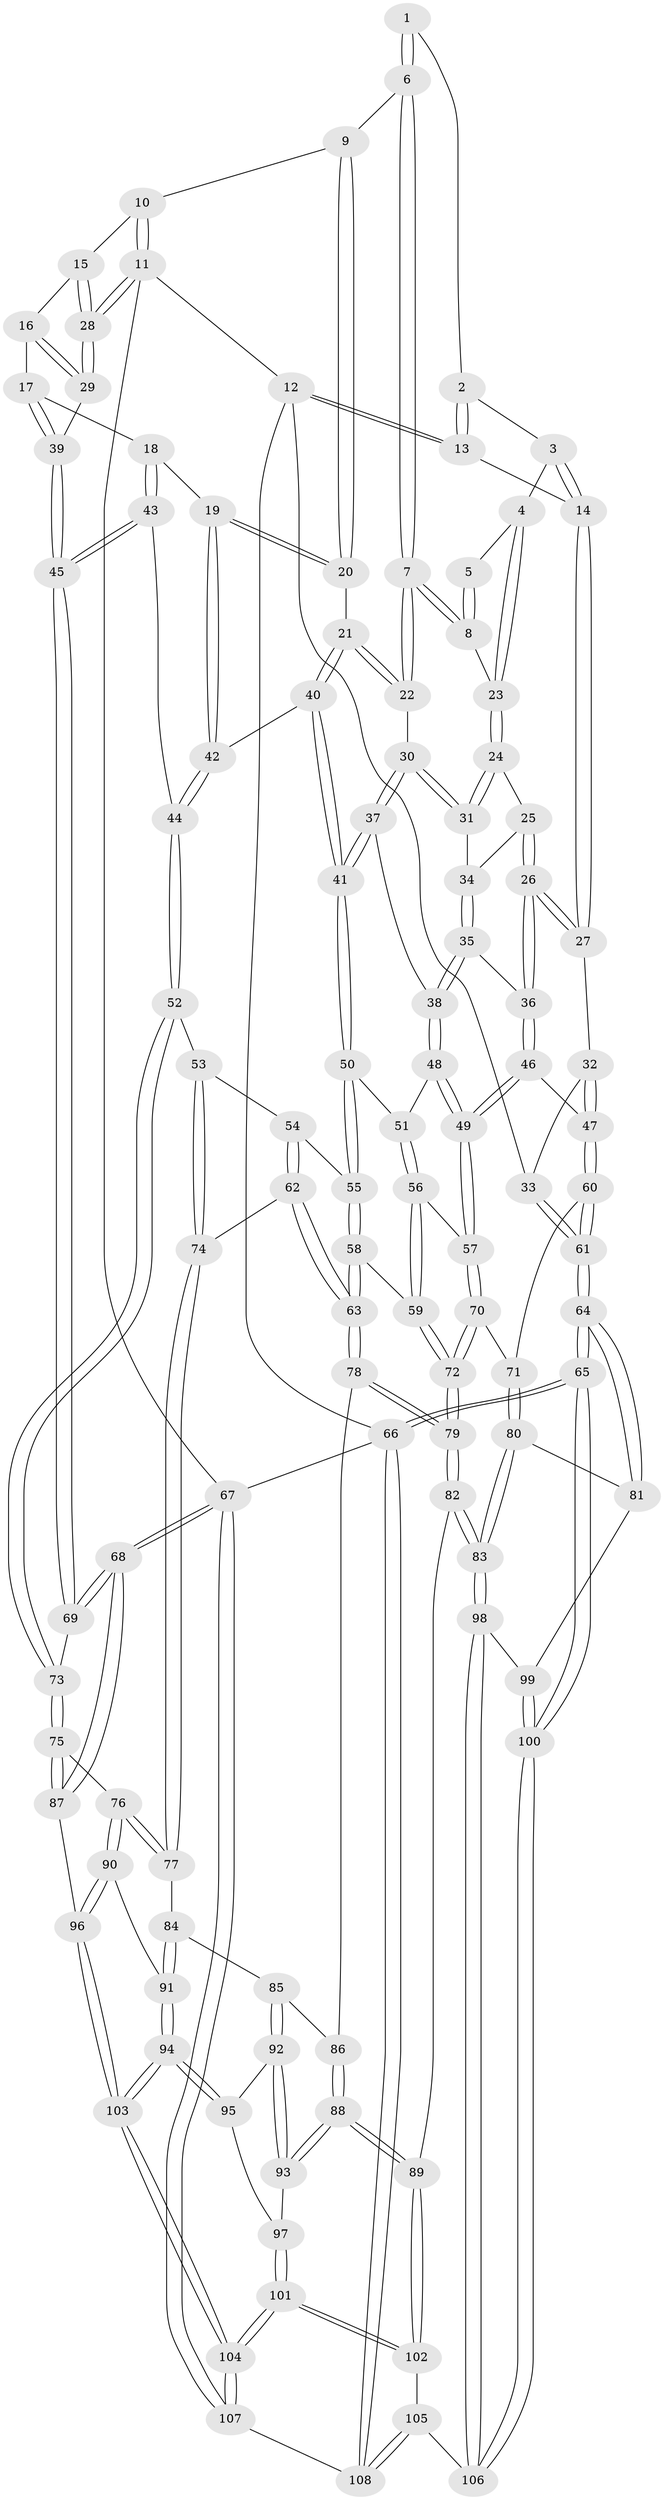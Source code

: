 // Generated by graph-tools (version 1.1) at 2025/27/03/09/25 03:27:07]
// undirected, 108 vertices, 267 edges
graph export_dot {
graph [start="1"]
  node [color=gray90,style=filled];
  1 [pos="+0.5179070590003951+0"];
  2 [pos="+0.4090996570605955+0"];
  3 [pos="+0.2899552043179238+0.1097317501116125"];
  4 [pos="+0.3275138444886436+0.13841587840032915"];
  5 [pos="+0.37482387238343345+0.10713755451234123"];
  6 [pos="+0.5597051631345306+0"];
  7 [pos="+0.4792415457169234+0.1823265859796252"];
  8 [pos="+0.3915304248129405+0.1645779422571219"];
  9 [pos="+0.581884390482441+0"];
  10 [pos="+0.6351893381788221+0"];
  11 [pos="+1+0"];
  12 [pos="+0+0"];
  13 [pos="+0+0"];
  14 [pos="+0.17940731396556775+0.1441183411136987"];
  15 [pos="+0.8235204112947012+0.10147080195512047"];
  16 [pos="+0.8321016408940292+0.12726475595980863"];
  17 [pos="+0.810138900004839+0.21810084134181407"];
  18 [pos="+0.7667680054106987+0.25643549759746354"];
  19 [pos="+0.7501118092210248+0.2536146764345045"];
  20 [pos="+0.6772564960991858+0.22782468528113464"];
  21 [pos="+0.6227561406639659+0.25948112406419865"];
  22 [pos="+0.4830486143943783+0.21981319716577175"];
  23 [pos="+0.3381941790100762+0.18241567563983246"];
  24 [pos="+0.33667369250043405+0.18641160376654256"];
  25 [pos="+0.29025385780197666+0.22679652254686827"];
  26 [pos="+0.20851895628967676+0.27328190215486076"];
  27 [pos="+0.20039586255672573+0.2690349476207979"];
  28 [pos="+1+0"];
  29 [pos="+1+0.118332936366345"];
  30 [pos="+0.45809131114027934+0.25497621193236414"];
  31 [pos="+0.40779800997033316+0.24464645479815433"];
  32 [pos="+0.13240985277956832+0.2971222365046825"];
  33 [pos="+0+0.08078845146306486"];
  34 [pos="+0.3765747922485628+0.25316674565911024"];
  35 [pos="+0.29297961274224754+0.3298043051181557"];
  36 [pos="+0.20928175798783602+0.2742273022574082"];
  37 [pos="+0.4463686440865451+0.34247265121445203"];
  38 [pos="+0.3078867347313011+0.34383860064715405"];
  39 [pos="+1+0.2866055929131558"];
  40 [pos="+0.5888024012083456+0.37116489456323254"];
  41 [pos="+0.4860661745646599+0.40711046835149894"];
  42 [pos="+0.649951798302003+0.4137492676660199"];
  43 [pos="+0.8107260269408175+0.3686655182508938"];
  44 [pos="+0.7333455134113366+0.5180311922217615"];
  45 [pos="+1+0.3939430557126284"];
  46 [pos="+0.20478845116039399+0.4830495648893219"];
  47 [pos="+0.03240794158718166+0.4725059252058379"];
  48 [pos="+0.3103227981085385+0.443513540014856"];
  49 [pos="+0.2637686540264349+0.5210066361241567"];
  50 [pos="+0.48411887743250137+0.41557854724643095"];
  51 [pos="+0.4194525568162642+0.4438844990288407"];
  52 [pos="+0.7334827447254523+0.5311915196089955"];
  53 [pos="+0.6802848552529811+0.5616289736524914"];
  54 [pos="+0.5409682140487194+0.48847334891208094"];
  55 [pos="+0.49209198297079126+0.4440771253310146"];
  56 [pos="+0.3536481399759068+0.5638825974164307"];
  57 [pos="+0.26910585987261304+0.5369285617313261"];
  58 [pos="+0.43435891852690234+0.6073062024987891"];
  59 [pos="+0.4091089476492532+0.6029185868755754"];
  60 [pos="+0+0.5300077359597867"];
  61 [pos="+0+0.5411157320075344"];
  62 [pos="+0.5032607375396423+0.6559930981086799"];
  63 [pos="+0.4950194330815083+0.6593213965144543"];
  64 [pos="+0+0.7997257320103606"];
  65 [pos="+0+1"];
  66 [pos="+0+1"];
  67 [pos="+1+1"];
  68 [pos="+1+1"];
  69 [pos="+1+0.5368464235624464"];
  70 [pos="+0.2433734765832128+0.585653149508406"];
  71 [pos="+0.1378780639042693+0.6539963778341635"];
  72 [pos="+0.3052523795185045+0.7181269068034929"];
  73 [pos="+0.8724322405876815+0.6179423320744482"];
  74 [pos="+0.6322222391401935+0.6224485410418411"];
  75 [pos="+0.8478913095292533+0.7173609566775276"];
  76 [pos="+0.7221666669455127+0.7777707046607881"];
  77 [pos="+0.6658621431634779+0.7382961266034667"];
  78 [pos="+0.4885592044009741+0.697673785943194"];
  79 [pos="+0.30041051851240574+0.7596782706407044"];
  80 [pos="+0.14819485281874556+0.7049796330491939"];
  81 [pos="+0+0.7962529990757445"];
  82 [pos="+0.2741661093563602+0.8118629416718953"];
  83 [pos="+0.20976542979344448+0.8192890098732124"];
  84 [pos="+0.6044571355270741+0.7788418757303941"];
  85 [pos="+0.5135693347806841+0.7678121266749297"];
  86 [pos="+0.49377440240495424+0.7285565597844752"];
  87 [pos="+0.942103310056598+0.9342291861998377"];
  88 [pos="+0.3404577362550538+0.8481221452495876"];
  89 [pos="+0.3196792423299135+0.8448701543700983"];
  90 [pos="+0.7167674209341578+0.8213383904203512"];
  91 [pos="+0.6230948689103624+0.8811104611488533"];
  92 [pos="+0.5107241606245512+0.797223697965754"];
  93 [pos="+0.38769451217297685+0.8697389473964415"];
  94 [pos="+0.5824096925136366+0.9472238000732756"];
  95 [pos="+0.5317817990132577+0.8684350569128296"];
  96 [pos="+0.775840337352003+0.9088590997340676"];
  97 [pos="+0.39800590633111615+0.8799331569000101"];
  98 [pos="+0.202799157283679+0.8264268946360548"];
  99 [pos="+0.11822674628971591+0.827388079214215"];
  100 [pos="+0+1"];
  101 [pos="+0.53683179456349+1"];
  102 [pos="+0.320814814235271+0.9391936725875649"];
  103 [pos="+0.5821658625971677+1"];
  104 [pos="+0.5532644628189621+1"];
  105 [pos="+0.24280355687901825+1"];
  106 [pos="+0.17969449494941214+0.9007626739611688"];
  107 [pos="+0.5532237227967728+1"];
  108 [pos="+0.24690343593130218+1"];
  1 -- 2;
  1 -- 6;
  1 -- 6;
  2 -- 3;
  2 -- 13;
  2 -- 13;
  3 -- 4;
  3 -- 14;
  3 -- 14;
  4 -- 5;
  4 -- 23;
  4 -- 23;
  5 -- 8;
  5 -- 8;
  6 -- 7;
  6 -- 7;
  6 -- 9;
  7 -- 8;
  7 -- 8;
  7 -- 22;
  7 -- 22;
  8 -- 23;
  9 -- 10;
  9 -- 20;
  9 -- 20;
  10 -- 11;
  10 -- 11;
  10 -- 15;
  11 -- 12;
  11 -- 28;
  11 -- 28;
  11 -- 67;
  12 -- 13;
  12 -- 13;
  12 -- 33;
  12 -- 66;
  13 -- 14;
  14 -- 27;
  14 -- 27;
  15 -- 16;
  15 -- 28;
  15 -- 28;
  16 -- 17;
  16 -- 29;
  16 -- 29;
  17 -- 18;
  17 -- 39;
  17 -- 39;
  18 -- 19;
  18 -- 43;
  18 -- 43;
  19 -- 20;
  19 -- 20;
  19 -- 42;
  19 -- 42;
  20 -- 21;
  21 -- 22;
  21 -- 22;
  21 -- 40;
  21 -- 40;
  22 -- 30;
  23 -- 24;
  23 -- 24;
  24 -- 25;
  24 -- 31;
  24 -- 31;
  25 -- 26;
  25 -- 26;
  25 -- 34;
  26 -- 27;
  26 -- 27;
  26 -- 36;
  26 -- 36;
  27 -- 32;
  28 -- 29;
  28 -- 29;
  29 -- 39;
  30 -- 31;
  30 -- 31;
  30 -- 37;
  30 -- 37;
  31 -- 34;
  32 -- 33;
  32 -- 47;
  32 -- 47;
  33 -- 61;
  33 -- 61;
  34 -- 35;
  34 -- 35;
  35 -- 36;
  35 -- 38;
  35 -- 38;
  36 -- 46;
  36 -- 46;
  37 -- 38;
  37 -- 41;
  37 -- 41;
  38 -- 48;
  38 -- 48;
  39 -- 45;
  39 -- 45;
  40 -- 41;
  40 -- 41;
  40 -- 42;
  41 -- 50;
  41 -- 50;
  42 -- 44;
  42 -- 44;
  43 -- 44;
  43 -- 45;
  43 -- 45;
  44 -- 52;
  44 -- 52;
  45 -- 69;
  45 -- 69;
  46 -- 47;
  46 -- 49;
  46 -- 49;
  47 -- 60;
  47 -- 60;
  48 -- 49;
  48 -- 49;
  48 -- 51;
  49 -- 57;
  49 -- 57;
  50 -- 51;
  50 -- 55;
  50 -- 55;
  51 -- 56;
  51 -- 56;
  52 -- 53;
  52 -- 73;
  52 -- 73;
  53 -- 54;
  53 -- 74;
  53 -- 74;
  54 -- 55;
  54 -- 62;
  54 -- 62;
  55 -- 58;
  55 -- 58;
  56 -- 57;
  56 -- 59;
  56 -- 59;
  57 -- 70;
  57 -- 70;
  58 -- 59;
  58 -- 63;
  58 -- 63;
  59 -- 72;
  59 -- 72;
  60 -- 61;
  60 -- 61;
  60 -- 71;
  61 -- 64;
  61 -- 64;
  62 -- 63;
  62 -- 63;
  62 -- 74;
  63 -- 78;
  63 -- 78;
  64 -- 65;
  64 -- 65;
  64 -- 81;
  64 -- 81;
  65 -- 66;
  65 -- 66;
  65 -- 100;
  65 -- 100;
  66 -- 108;
  66 -- 108;
  66 -- 67;
  67 -- 68;
  67 -- 68;
  67 -- 107;
  67 -- 107;
  68 -- 69;
  68 -- 69;
  68 -- 87;
  68 -- 87;
  69 -- 73;
  70 -- 71;
  70 -- 72;
  70 -- 72;
  71 -- 80;
  71 -- 80;
  72 -- 79;
  72 -- 79;
  73 -- 75;
  73 -- 75;
  74 -- 77;
  74 -- 77;
  75 -- 76;
  75 -- 87;
  75 -- 87;
  76 -- 77;
  76 -- 77;
  76 -- 90;
  76 -- 90;
  77 -- 84;
  78 -- 79;
  78 -- 79;
  78 -- 86;
  79 -- 82;
  79 -- 82;
  80 -- 81;
  80 -- 83;
  80 -- 83;
  81 -- 99;
  82 -- 83;
  82 -- 83;
  82 -- 89;
  83 -- 98;
  83 -- 98;
  84 -- 85;
  84 -- 91;
  84 -- 91;
  85 -- 86;
  85 -- 92;
  85 -- 92;
  86 -- 88;
  86 -- 88;
  87 -- 96;
  88 -- 89;
  88 -- 89;
  88 -- 93;
  88 -- 93;
  89 -- 102;
  89 -- 102;
  90 -- 91;
  90 -- 96;
  90 -- 96;
  91 -- 94;
  91 -- 94;
  92 -- 93;
  92 -- 93;
  92 -- 95;
  93 -- 97;
  94 -- 95;
  94 -- 95;
  94 -- 103;
  94 -- 103;
  95 -- 97;
  96 -- 103;
  96 -- 103;
  97 -- 101;
  97 -- 101;
  98 -- 99;
  98 -- 106;
  98 -- 106;
  99 -- 100;
  99 -- 100;
  100 -- 106;
  100 -- 106;
  101 -- 102;
  101 -- 102;
  101 -- 104;
  101 -- 104;
  102 -- 105;
  103 -- 104;
  103 -- 104;
  104 -- 107;
  104 -- 107;
  105 -- 106;
  105 -- 108;
  105 -- 108;
  107 -- 108;
}
